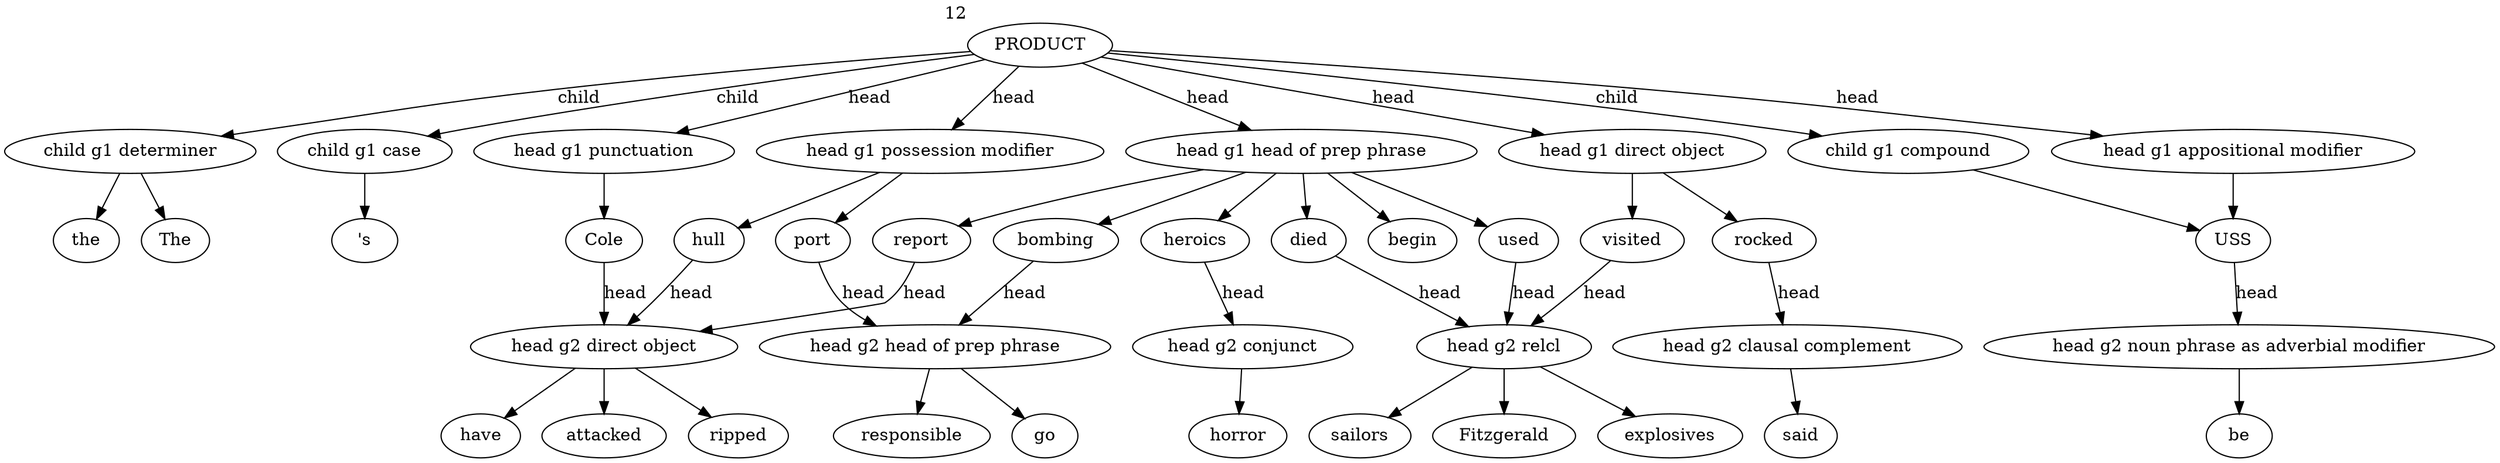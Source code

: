 strict digraph  {
PRODUCT [weight=12, xlabel=12];
"head g1 possession modifier" [weight=2, lp="-2.6741486494265287"];
port [weight=1, lp="-0.6931471805599453"];
"child g1 determiner" [weight=10, lp="-1.0647107369924282"];
the [weight=9, lp="-0.10536051565782634"];
"child g1 case" [weight=2, lp="-2.6741486494265287"];
"'s" [weight=2, lp="0.0"];
"head g2 head of prep phrase" [weight=2, lp="0.0"];
go [weight=1, lp="-0.6931471805599453"];
hull [weight=1, lp="-0.6931471805599453"];
"head g2 direct object" [weight=3, lp="0.0"];
ripped [weight=1, lp="-1.0986122886681098"];
"head g1 head of prep phrase" [weight=6, lp="-1.5755363607584192"];
begin [weight=1, lp="-1.791759469228055"];
"child g1 compound" [weight=5, lp="-1.7578579175523739"];
USS [weight=6, lp="0.0"];
heroics [weight=1, lp="-1.791759469228055"];
"head g2 conjunct" [weight=1, lp="0.0"];
horror [weight=1, lp="0.0"];
died [weight=1, lp="-1.791759469228055"];
"head g2 relcl" [weight=3, lp="0.0"];
sailors [weight=1, lp="-1.0986122886681098"];
bombing [weight=1, lp="-1.791759469228055"];
responsible [weight=1, lp="-0.6931471805599453"];
"head g1 direct object" [weight=2, lp="-2.6741486494265287"];
visited [weight=1, lp="-0.6931471805599453"];
Fitzgerald [weight=1, lp="-1.0986122886681098"];
rocked [weight=1, lp="-0.6931471805599453"];
"head g2 clausal complement" [weight=1, lp="0.0"];
said [weight=1, lp="0.0"];
report [weight=1, lp="-1.791759469228055"];
have [weight=1, lp="-1.0986122886681098"];
"head g1 punctuation" [weight=1, lp="-3.367295829986474"];
Cole [weight=1, lp="0.0"];
attacked [weight=1, lp="-1.0986122886681098"];
"head g1 appositional modifier" [weight=1, lp="-3.367295829986474"];
The [weight=1, lp="-2.302585092994046"];
"head g2 noun phrase as adverbial modifier" [weight=1, lp="0.0"];
be [weight=1, lp="0.0"];
used [weight=1, lp="-1.791759469228055"];
explosives [weight=1, lp="-1.0986122886681098"];
PRODUCT -> "head g1 possession modifier"  [label=head];
PRODUCT -> "child g1 determiner"  [label=child];
PRODUCT -> "child g1 case"  [label=child];
PRODUCT -> "head g1 head of prep phrase"  [label=head];
PRODUCT -> "child g1 compound"  [label=child];
PRODUCT -> "head g1 direct object"  [label=head];
PRODUCT -> "head g1 punctuation"  [label=head];
PRODUCT -> "head g1 appositional modifier"  [label=head];
"head g1 possession modifier" -> port;
"head g1 possession modifier" -> hull;
port -> "head g2 head of prep phrase"  [label=head];
"child g1 determiner" -> the;
"child g1 determiner" -> The;
"child g1 case" -> "'s";
"head g2 head of prep phrase" -> go;
"head g2 head of prep phrase" -> responsible;
hull -> "head g2 direct object"  [label=head];
"head g2 direct object" -> ripped;
"head g2 direct object" -> have;
"head g2 direct object" -> attacked;
"head g1 head of prep phrase" -> begin;
"head g1 head of prep phrase" -> heroics;
"head g1 head of prep phrase" -> died;
"head g1 head of prep phrase" -> bombing;
"head g1 head of prep phrase" -> report;
"head g1 head of prep phrase" -> used;
"child g1 compound" -> USS;
USS -> "head g2 noun phrase as adverbial modifier"  [label=head];
heroics -> "head g2 conjunct"  [label=head];
"head g2 conjunct" -> horror;
died -> "head g2 relcl"  [label=head];
"head g2 relcl" -> sailors;
"head g2 relcl" -> Fitzgerald;
"head g2 relcl" -> explosives;
bombing -> "head g2 head of prep phrase"  [label=head];
"head g1 direct object" -> visited;
"head g1 direct object" -> rocked;
visited -> "head g2 relcl"  [label=head];
rocked -> "head g2 clausal complement"  [label=head];
"head g2 clausal complement" -> said;
report -> "head g2 direct object"  [label=head];
"head g1 punctuation" -> Cole;
Cole -> "head g2 direct object"  [label=head];
"head g1 appositional modifier" -> USS;
"head g2 noun phrase as adverbial modifier" -> be;
used -> "head g2 relcl"  [label=head];
}
